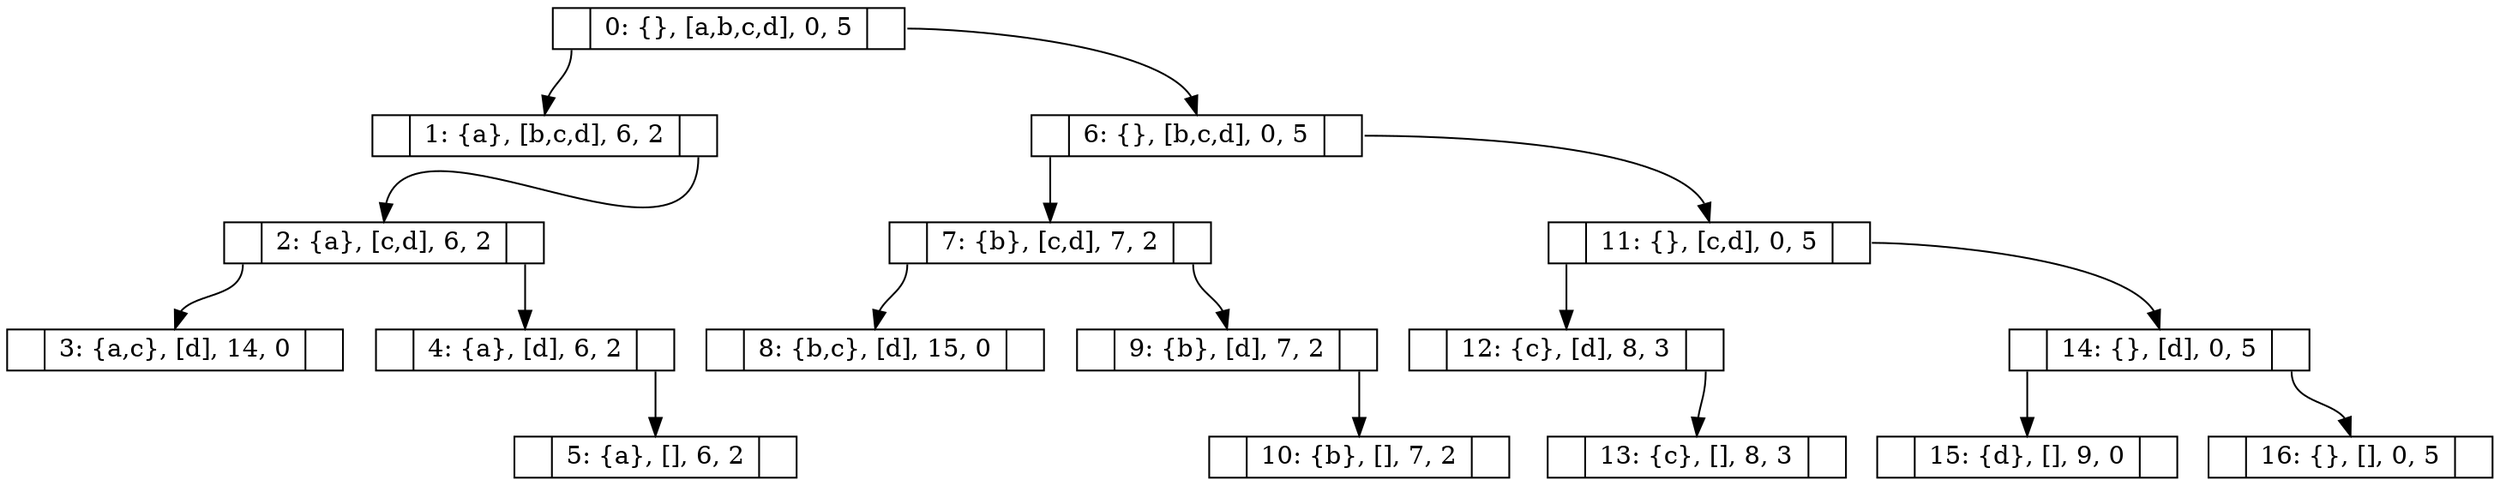 digraph G{
    node[shape=record, height=.3];
    node0[label="<f0> |<f1> 0: \{\}, [a,b,c,d], 0, 5|<f2> "];
    node1[label="<f0> |<f1> 1: \{a\}, [b,c,d], 6, 2|<f2> "];
    node2[label="<f0> |<f1> 2: \{a\}, [c,d], 6, 2|<f2> "];
    node3[label="<f0> |<f1> 3: \{a,c\}, [d], 14, 0|<f2> "];
    node4[label="<f0> |<f1> 4: \{a\}, [d], 6, 2|<f2> "];
    node5[label="<f0> |<f1> 5: \{a\}, [], 6, 2|<f2> "];
    node6[label="<f0> |<f1> 6: \{\}, [b,c,d], 0, 5|<f2> "];
    node7[label="<f0> |<f1> 7: \{b\}, [c,d], 7, 2|<f2> "];
    node8[label="<f0> |<f1> 8: \{b,c\}, [d], 15, 0|<f2> "];
    node9[label="<f0> |<f1> 9: \{b\}, [d], 7, 2|<f2> "];
    node10[label="<f0> |<f1> 10: \{b\}, [], 7, 2|<f2> "];
    node11[label="<f0> |<f1> 11: \{\}, [c,d], 0, 5|<f2> "];
    node12[label="<f0> |<f1> 12: \{c\}, [d], 8, 3|<f2> "];
    node13[label="<f0> |<f1> 13: \{c\}, [], 8, 3|<f2> "];
    node14[label="<f0> |<f1> 14: \{\}, [d], 0, 5|<f2> "];
    node15[label="<f0> |<f1> 15: \{d\}, [], 9, 0|<f2> "];
    node16[label="<f0> |<f1> 16: \{\}, [], 0, 5|<f2> "];
    "node0":f0 -> "node1":f1;
    "node1":f2 -> "node2":f1;
    "node2":f0 -> "node3":f1;
    "node2":f2 -> "node4":f1;
    "node4":f2 -> "node5":f1;
    "node0":f2 -> "node6":f1;
    "node6":f0 -> "node7":f1;
    "node7":f0 -> "node8":f1;
    "node7":f2 -> "node9":f1;
    "node9":f2 -> "node10":f1;
    "node6":f2 -> "node11":f1;
    "node11":f0 -> "node12":f1;
    "node12":f2 -> "node13":f1;
    "node11":f2 -> "node14":f1;
    "node14":f0 -> "node15":f1;
    "node14":f2 -> "node16":f1;
}

